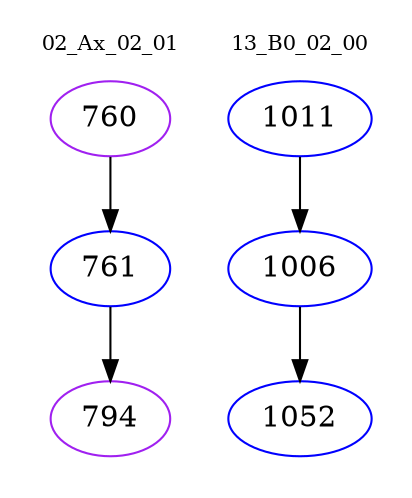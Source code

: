 digraph{
subgraph cluster_0 {
color = white
label = "02_Ax_02_01";
fontsize=10;
T0_760 [label="760", color="purple"]
T0_760 -> T0_761 [color="black"]
T0_761 [label="761", color="blue"]
T0_761 -> T0_794 [color="black"]
T0_794 [label="794", color="purple"]
}
subgraph cluster_1 {
color = white
label = "13_B0_02_00";
fontsize=10;
T1_1011 [label="1011", color="blue"]
T1_1011 -> T1_1006 [color="black"]
T1_1006 [label="1006", color="blue"]
T1_1006 -> T1_1052 [color="black"]
T1_1052 [label="1052", color="blue"]
}
}
